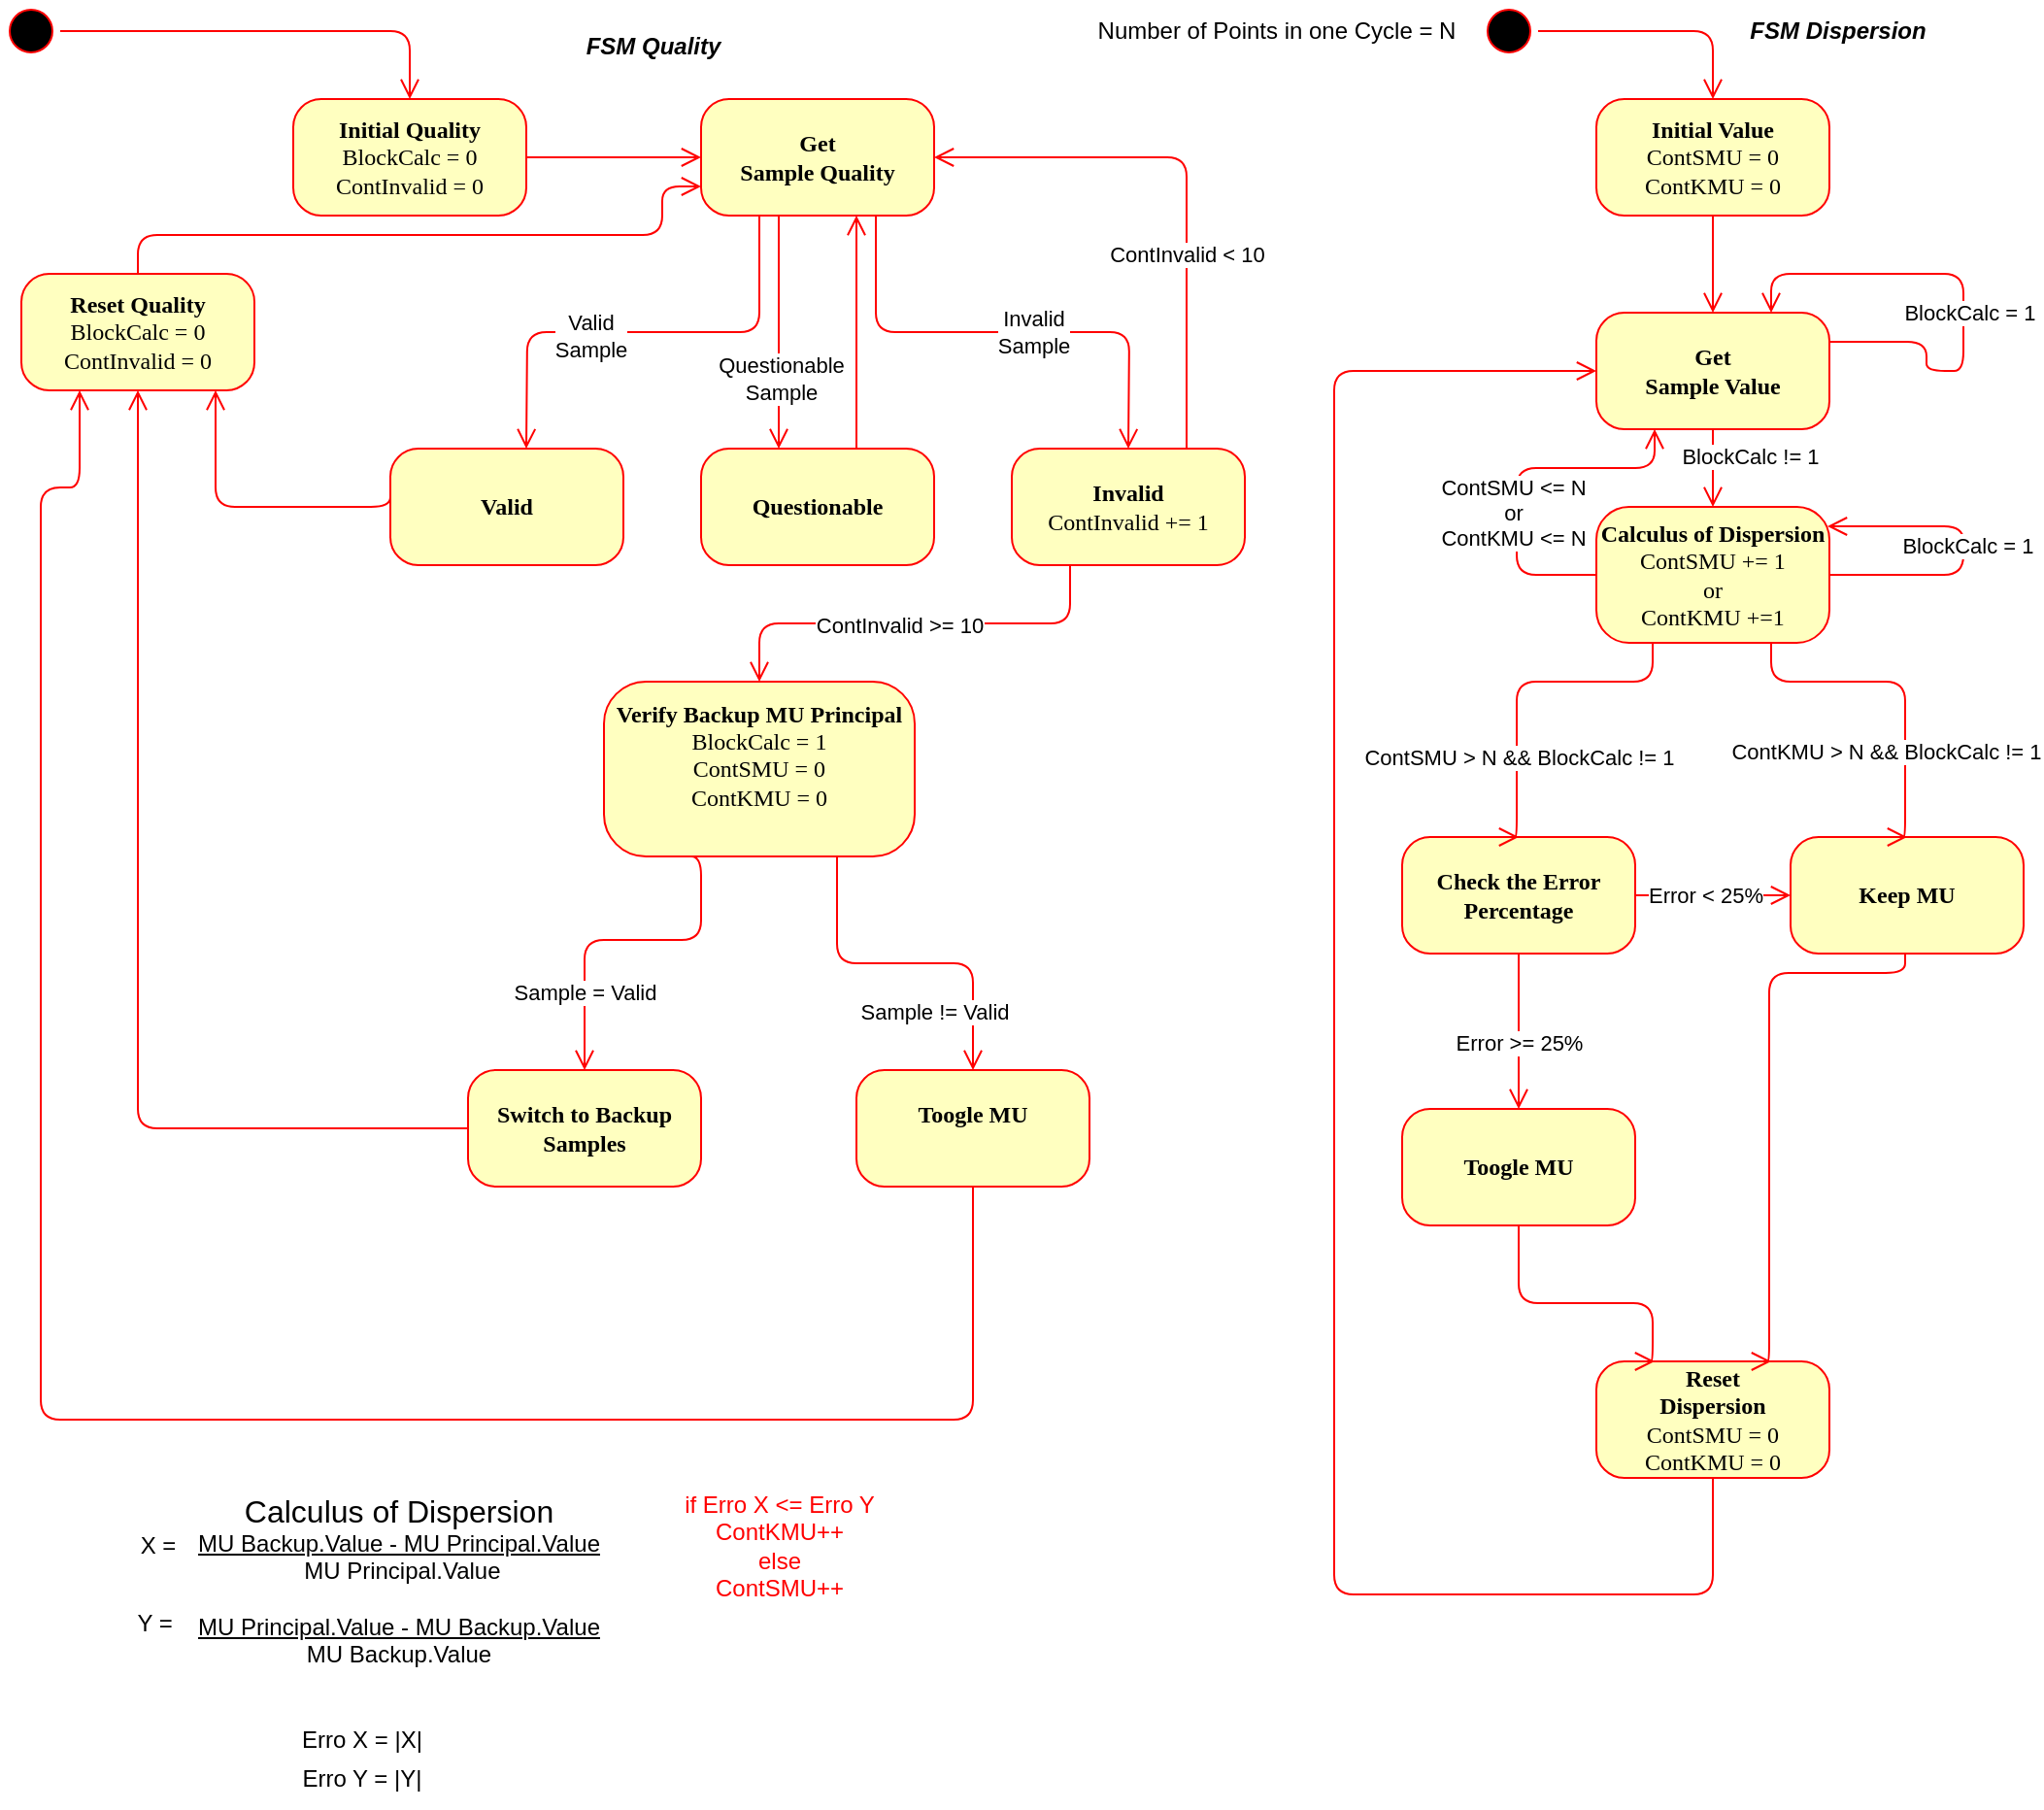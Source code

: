 <mxfile version="24.5.3" type="device">
  <diagram name="Page-1" id="58cdce13-f638-feb5-8d6f-7d28b1aa9fa0">
    <mxGraphModel dx="655" dy="698" grid="1" gridSize="10" guides="1" tooltips="1" connect="1" arrows="1" fold="1" page="1" pageScale="1" pageWidth="1100" pageHeight="850" background="none" math="0" shadow="0">
      <root>
        <mxCell id="0" />
        <mxCell id="1" parent="0" />
        <mxCell id="382b91b5511bd0f7-1" value="" style="ellipse;html=1;shape=startState;fillColor=#000000;strokeColor=#ff0000;rounded=1;shadow=0;comic=0;labelBackgroundColor=none;fontFamily=Verdana;fontSize=12;fontColor=#000000;align=center;direction=south;" parent="1" vertex="1">
          <mxGeometry x="40" y="10" width="30" height="30" as="geometry" />
        </mxCell>
        <mxCell id="382b91b5511bd0f7-5" value="&lt;b&gt;Reset Quality&lt;/b&gt;&lt;br&gt;BlockCalc = 0&lt;br&gt;ContInvalid = 0" style="rounded=1;whiteSpace=wrap;html=1;arcSize=24;fillColor=#ffffc0;strokeColor=#ff0000;shadow=0;comic=0;labelBackgroundColor=none;fontFamily=Verdana;fontSize=12;fontColor=#000000;align=center;" parent="1" vertex="1">
          <mxGeometry x="50" y="150" width="120" height="60" as="geometry" />
        </mxCell>
        <mxCell id="382b91b5511bd0f7-6" value="&lt;b&gt;Initial Quality&lt;/b&gt;&lt;br&gt;BlockCalc = 0&lt;br&gt;ContInvalid = 0" style="rounded=1;whiteSpace=wrap;html=1;arcSize=24;fillColor=#ffffc0;strokeColor=#ff0000;shadow=0;comic=0;labelBackgroundColor=none;fontFamily=Verdana;fontSize=12;fontColor=#000000;align=center;" parent="1" vertex="1">
          <mxGeometry x="190" y="60" width="120" height="60" as="geometry" />
        </mxCell>
        <mxCell id="382b91b5511bd0f7-7" value="&lt;b&gt;Get &lt;br&gt;Sample Quality&lt;/b&gt;" style="rounded=1;whiteSpace=wrap;html=1;arcSize=24;fillColor=#ffffc0;strokeColor=#ff0000;shadow=0;comic=0;labelBackgroundColor=none;fontFamily=Verdana;fontSize=12;fontColor=#000000;align=center;" parent="1" vertex="1">
          <mxGeometry x="400" y="60" width="120" height="60" as="geometry" />
        </mxCell>
        <mxCell id="382b91b5511bd0f7-9" value="&lt;b&gt;Invalid&lt;/b&gt;&lt;br&gt;ContInvalid += 1" style="rounded=1;whiteSpace=wrap;html=1;arcSize=24;fillColor=#ffffc0;strokeColor=#ff0000;shadow=0;comic=0;labelBackgroundColor=none;fontFamily=Verdana;fontSize=12;fontColor=#000000;align=center;" parent="1" vertex="1">
          <mxGeometry x="560" y="240" width="120" height="60" as="geometry" />
        </mxCell>
        <mxCell id="382b91b5511bd0f7-10" value="&lt;b&gt;Valid&lt;/b&gt;" style="rounded=1;whiteSpace=wrap;html=1;arcSize=24;fillColor=#ffffc0;strokeColor=#ff0000;shadow=0;comic=0;labelBackgroundColor=none;fontFamily=Verdana;fontSize=12;fontColor=#000000;align=center;" parent="1" vertex="1">
          <mxGeometry x="240" y="240" width="120" height="60" as="geometry" />
        </mxCell>
        <mxCell id="2a3bc250acf0617d-9" style="edgeStyle=orthogonalEdgeStyle;html=1;labelBackgroundColor=none;endArrow=open;endSize=8;strokeColor=#ff0000;fontFamily=Verdana;fontSize=12;align=left;" parent="1" source="382b91b5511bd0f7-1" target="382b91b5511bd0f7-6" edge="1">
          <mxGeometry relative="1" as="geometry" />
        </mxCell>
        <mxCell id="dteMNdMqzlH5e8aGmHEx-1" style="edgeStyle=orthogonalEdgeStyle;html=1;exitX=1;exitY=0.5;entryX=0;entryY=0.5;labelBackgroundColor=none;endArrow=open;endSize=8;strokeColor=#ff0000;fontFamily=Verdana;fontSize=12;align=left;entryDx=0;entryDy=0;exitDx=0;exitDy=0;" parent="1" source="382b91b5511bd0f7-6" target="382b91b5511bd0f7-7" edge="1">
          <mxGeometry relative="1" as="geometry">
            <mxPoint x="350" y="250" as="sourcePoint" />
            <mxPoint x="460" y="190" as="targetPoint" />
            <Array as="points">
              <mxPoint x="380" y="90" />
              <mxPoint x="380" y="90" />
            </Array>
          </mxGeometry>
        </mxCell>
        <mxCell id="dteMNdMqzlH5e8aGmHEx-2" value="&lt;b&gt;Questionable&lt;/b&gt;" style="rounded=1;whiteSpace=wrap;html=1;arcSize=24;fillColor=#ffffc0;strokeColor=#ff0000;shadow=0;comic=0;labelBackgroundColor=none;fontFamily=Verdana;fontSize=12;fontColor=#000000;align=center;" parent="1" vertex="1">
          <mxGeometry x="400" y="240" width="120" height="60" as="geometry" />
        </mxCell>
        <mxCell id="dteMNdMqzlH5e8aGmHEx-4" value="&lt;div&gt;&lt;br/&gt;&lt;/div&gt;" style="edgeStyle=orthogonalEdgeStyle;html=1;labelBackgroundColor=none;endArrow=open;endSize=8;strokeColor=#ff0000;fontFamily=Verdana;fontSize=12;align=left;exitX=0;exitY=0.5;exitDx=0;exitDy=0;" parent="1" edge="1">
          <mxGeometry relative="1" as="geometry">
            <mxPoint x="240" y="260" as="sourcePoint" />
            <mxPoint x="150" y="210" as="targetPoint" />
            <Array as="points">
              <mxPoint x="240" y="270" />
              <mxPoint x="150" y="270" />
              <mxPoint x="150" y="210" />
            </Array>
          </mxGeometry>
        </mxCell>
        <mxCell id="dteMNdMqzlH5e8aGmHEx-5" style="edgeStyle=orthogonalEdgeStyle;html=1;exitX=0.5;exitY=0;entryX=0.5;entryY=1;labelBackgroundColor=none;endArrow=open;endSize=8;strokeColor=#ff0000;fontFamily=Verdana;fontSize=12;align=left;entryDx=0;entryDy=0;exitDx=0;exitDy=0;" parent="1" edge="1">
          <mxGeometry relative="1" as="geometry">
            <mxPoint x="480" y="240" as="sourcePoint" />
            <mxPoint x="480" y="120" as="targetPoint" />
            <Array as="points" />
          </mxGeometry>
        </mxCell>
        <mxCell id="dteMNdMqzlH5e8aGmHEx-6" style="edgeStyle=orthogonalEdgeStyle;html=1;exitX=0.25;exitY=1;entryX=0.25;entryY=0;labelBackgroundColor=none;endArrow=open;endSize=8;strokeColor=#ff0000;fontFamily=Verdana;fontSize=12;align=left;entryDx=0;entryDy=0;exitDx=0;exitDy=0;" parent="1" edge="1">
          <mxGeometry relative="1" as="geometry">
            <mxPoint x="440" y="120" as="sourcePoint" />
            <mxPoint x="440" y="240" as="targetPoint" />
            <Array as="points" />
          </mxGeometry>
        </mxCell>
        <mxCell id="dteMNdMqzlH5e8aGmHEx-9" value="Questionable&lt;br&gt;Sample" style="edgeLabel;html=1;align=center;verticalAlign=middle;resizable=0;points=[];" parent="dteMNdMqzlH5e8aGmHEx-6" vertex="1" connectable="0">
          <mxGeometry x="0.4" y="1" relative="1" as="geometry">
            <mxPoint as="offset" />
          </mxGeometry>
        </mxCell>
        <mxCell id="dteMNdMqzlH5e8aGmHEx-7" style="edgeStyle=orthogonalEdgeStyle;html=1;entryX=0.25;entryY=0;labelBackgroundColor=none;endArrow=open;endSize=8;strokeColor=#ff0000;fontFamily=Verdana;fontSize=12;align=left;entryDx=0;entryDy=0;exitX=0.25;exitY=1;exitDx=0;exitDy=0;" parent="1" source="382b91b5511bd0f7-7" edge="1">
          <mxGeometry relative="1" as="geometry">
            <mxPoint x="420" y="150" as="sourcePoint" />
            <mxPoint x="310" y="240" as="targetPoint" />
            <Array as="points" />
          </mxGeometry>
        </mxCell>
        <mxCell id="dteMNdMqzlH5e8aGmHEx-8" value="Valid&lt;br&gt;Sample" style="edgeLabel;html=1;align=center;verticalAlign=middle;resizable=0;points=[];" parent="dteMNdMqzlH5e8aGmHEx-7" vertex="1" connectable="0">
          <mxGeometry x="0.228" y="2" relative="1" as="geometry">
            <mxPoint as="offset" />
          </mxGeometry>
        </mxCell>
        <mxCell id="dteMNdMqzlH5e8aGmHEx-10" style="edgeStyle=orthogonalEdgeStyle;html=1;exitX=0.75;exitY=1;labelBackgroundColor=none;endArrow=open;endSize=8;strokeColor=#ff0000;fontFamily=Verdana;fontSize=12;align=left;exitDx=0;exitDy=0;" parent="1" source="382b91b5511bd0f7-7" edge="1">
          <mxGeometry relative="1" as="geometry">
            <mxPoint x="500" y="140" as="sourcePoint" />
            <mxPoint x="620" y="240" as="targetPoint" />
            <Array as="points" />
          </mxGeometry>
        </mxCell>
        <mxCell id="dteMNdMqzlH5e8aGmHEx-11" value="Invalid&lt;br&gt;Sample" style="edgeLabel;html=1;align=center;verticalAlign=middle;resizable=0;points=[];" parent="dteMNdMqzlH5e8aGmHEx-10" vertex="1" connectable="0">
          <mxGeometry x="0.4" y="1" relative="1" as="geometry">
            <mxPoint x="-35" y="1" as="offset" />
          </mxGeometry>
        </mxCell>
        <mxCell id="dteMNdMqzlH5e8aGmHEx-12" style="edgeStyle=orthogonalEdgeStyle;html=1;exitX=0.25;exitY=1;entryX=0.5;entryY=0;labelBackgroundColor=none;endArrow=open;endSize=8;strokeColor=#ff0000;fontFamily=Verdana;fontSize=12;align=left;entryDx=0;entryDy=0;exitDx=0;exitDy=0;" parent="1" source="382b91b5511bd0f7-9" target="dteMNdMqzlH5e8aGmHEx-14" edge="1">
          <mxGeometry relative="1" as="geometry">
            <mxPoint x="600" y="305" as="sourcePoint" />
            <mxPoint x="600" y="425" as="targetPoint" />
            <Array as="points" />
          </mxGeometry>
        </mxCell>
        <mxCell id="dteMNdMqzlH5e8aGmHEx-13" value="ContInvalid &amp;gt;= 10" style="edgeLabel;html=1;align=center;verticalAlign=middle;resizable=0;points=[];" parent="dteMNdMqzlH5e8aGmHEx-12" vertex="1" connectable="0">
          <mxGeometry x="0.4" y="1" relative="1" as="geometry">
            <mxPoint x="36" as="offset" />
          </mxGeometry>
        </mxCell>
        <mxCell id="dteMNdMqzlH5e8aGmHEx-14" value="&lt;b&gt;Verify Backup MU Principal&lt;/b&gt;&lt;br&gt;BlockCalc = 1&lt;div&gt;&lt;div&gt;ContSMU = 0&lt;br&gt;&lt;/div&gt;&lt;div&gt;ContKMU = 0&lt;/div&gt;&lt;div&gt;&lt;br&gt;&lt;/div&gt;&lt;/div&gt;" style="rounded=1;whiteSpace=wrap;html=1;arcSize=24;fillColor=#ffffc0;strokeColor=#ff0000;shadow=0;comic=0;labelBackgroundColor=none;fontFamily=Verdana;fontSize=12;fontColor=#000000;align=center;" parent="1" vertex="1">
          <mxGeometry x="350" y="360" width="160" height="90" as="geometry" />
        </mxCell>
        <mxCell id="dteMNdMqzlH5e8aGmHEx-15" style="edgeStyle=orthogonalEdgeStyle;html=1;exitX=0.75;exitY=0;entryX=1;entryY=0.5;labelBackgroundColor=none;endArrow=open;endSize=8;strokeColor=#ff0000;fontFamily=Verdana;fontSize=12;align=left;entryDx=0;entryDy=0;exitDx=0;exitDy=0;" parent="1" source="382b91b5511bd0f7-9" target="382b91b5511bd0f7-7" edge="1">
          <mxGeometry relative="1" as="geometry">
            <mxPoint x="650" y="230" as="sourcePoint" />
            <mxPoint x="650" y="110" as="targetPoint" />
            <Array as="points" />
          </mxGeometry>
        </mxCell>
        <mxCell id="dteMNdMqzlH5e8aGmHEx-16" value="ContInvalid &amp;lt; 10" style="edgeLabel;html=1;align=center;verticalAlign=middle;resizable=0;points=[];" parent="dteMNdMqzlH5e8aGmHEx-15" vertex="1" connectable="0">
          <mxGeometry x="-0.493" relative="1" as="geometry">
            <mxPoint y="-29" as="offset" />
          </mxGeometry>
        </mxCell>
        <mxCell id="dteMNdMqzlH5e8aGmHEx-17" value="" style="ellipse;html=1;shape=startState;fillColor=#000000;strokeColor=#ff0000;rounded=1;shadow=0;comic=0;labelBackgroundColor=none;fontFamily=Verdana;fontSize=12;fontColor=#000000;align=center;direction=south;" parent="1" vertex="1">
          <mxGeometry x="801" y="10" width="30" height="30" as="geometry" />
        </mxCell>
        <mxCell id="dteMNdMqzlH5e8aGmHEx-18" value="&lt;b&gt;Initial Value&lt;br&gt;&lt;/b&gt;&lt;div style=&quot;border-color: var(--border-color);&quot;&gt;ContSMU = 0&lt;br style=&quot;border-color: var(--border-color);&quot;&gt;&lt;/div&gt;&lt;div style=&quot;border-color: var(--border-color);&quot;&gt;ContKMU = 0&lt;/div&gt;" style="rounded=1;whiteSpace=wrap;html=1;arcSize=24;fillColor=#ffffc0;strokeColor=#ff0000;shadow=0;comic=0;labelBackgroundColor=none;fontFamily=Verdana;fontSize=12;fontColor=#000000;align=center;" parent="1" vertex="1">
          <mxGeometry x="861" y="60" width="120" height="60" as="geometry" />
        </mxCell>
        <mxCell id="dteMNdMqzlH5e8aGmHEx-19" style="edgeStyle=orthogonalEdgeStyle;html=1;labelBackgroundColor=none;endArrow=open;endSize=8;strokeColor=#ff0000;fontFamily=Verdana;fontSize=12;align=left;" parent="1" source="dteMNdMqzlH5e8aGmHEx-17" target="dteMNdMqzlH5e8aGmHEx-18" edge="1">
          <mxGeometry relative="1" as="geometry" />
        </mxCell>
        <mxCell id="dteMNdMqzlH5e8aGmHEx-26" value="&lt;b&gt;Get &lt;br&gt;Sample Value&lt;/b&gt;" style="rounded=1;whiteSpace=wrap;html=1;arcSize=24;fillColor=#ffffc0;strokeColor=#ff0000;shadow=0;comic=0;labelBackgroundColor=none;fontFamily=Verdana;fontSize=12;fontColor=#000000;align=center;" parent="1" vertex="1">
          <mxGeometry x="861" y="170" width="120" height="60" as="geometry" />
        </mxCell>
        <mxCell id="dteMNdMqzlH5e8aGmHEx-27" style="edgeStyle=orthogonalEdgeStyle;html=1;exitX=0.5;exitY=1;labelBackgroundColor=none;endArrow=open;endSize=8;strokeColor=#ff0000;fontFamily=Verdana;fontSize=12;align=left;exitDx=0;exitDy=0;entryX=0.5;entryY=0;entryDx=0;entryDy=0;" parent="1" source="dteMNdMqzlH5e8aGmHEx-18" target="dteMNdMqzlH5e8aGmHEx-26" edge="1">
          <mxGeometry relative="1" as="geometry">
            <mxPoint x="906" y="180" as="sourcePoint" />
            <mxPoint x="921" y="260" as="targetPoint" />
            <Array as="points" />
          </mxGeometry>
        </mxCell>
        <mxCell id="dteMNdMqzlH5e8aGmHEx-29" style="edgeStyle=orthogonalEdgeStyle;html=1;exitX=0.5;exitY=0;entryX=0;entryY=0.75;labelBackgroundColor=none;endArrow=open;endSize=8;strokeColor=#ff0000;fontFamily=Verdana;fontSize=12;align=left;entryDx=0;entryDy=0;exitDx=0;exitDy=0;" parent="1" source="382b91b5511bd0f7-5" target="382b91b5511bd0f7-7" edge="1">
          <mxGeometry relative="1" as="geometry">
            <mxPoint x="120" y="140" as="sourcePoint" />
            <mxPoint x="210" y="140" as="targetPoint" />
            <Array as="points">
              <mxPoint x="110" y="130" />
              <mxPoint x="380" y="130" />
              <mxPoint x="380" y="105" />
            </Array>
          </mxGeometry>
        </mxCell>
        <mxCell id="dteMNdMqzlH5e8aGmHEx-30" value="&lt;b&gt;Switch to Backup Samples&lt;/b&gt;" style="rounded=1;whiteSpace=wrap;html=1;arcSize=24;fillColor=#ffffc0;strokeColor=#ff0000;shadow=0;comic=0;labelBackgroundColor=none;fontFamily=Verdana;fontSize=12;fontColor=#000000;align=center;" parent="1" vertex="1">
          <mxGeometry x="280" y="560" width="120" height="60" as="geometry" />
        </mxCell>
        <mxCell id="dteMNdMqzlH5e8aGmHEx-33" value="&lt;b&gt;Toogle MU&lt;/b&gt;&lt;div&gt;&lt;br&gt;&lt;/div&gt;" style="rounded=1;whiteSpace=wrap;html=1;arcSize=24;fillColor=#ffffc0;strokeColor=#ff0000;shadow=0;comic=0;labelBackgroundColor=none;fontFamily=Verdana;fontSize=12;fontColor=#000000;align=center;" parent="1" vertex="1">
          <mxGeometry x="480" y="560" width="120" height="60" as="geometry" />
        </mxCell>
        <mxCell id="dteMNdMqzlH5e8aGmHEx-34" value="&lt;div&gt;&lt;br/&gt;&lt;/div&gt;" style="edgeStyle=orthogonalEdgeStyle;html=1;labelBackgroundColor=none;endArrow=open;endSize=8;strokeColor=#ff0000;fontFamily=Verdana;fontSize=12;align=left;exitX=0.5;exitY=1;exitDx=0;exitDy=0;entryX=0.25;entryY=1;entryDx=0;entryDy=0;" parent="1" source="dteMNdMqzlH5e8aGmHEx-33" target="382b91b5511bd0f7-5" edge="1">
          <mxGeometry relative="1" as="geometry">
            <mxPoint x="220" y="840" as="sourcePoint" />
            <mxPoint x="70" y="260" as="targetPoint" />
            <Array as="points">
              <mxPoint x="540" y="740" />
              <mxPoint x="60" y="740" />
              <mxPoint x="60" y="260" />
              <mxPoint x="80" y="260" />
            </Array>
          </mxGeometry>
        </mxCell>
        <mxCell id="dteMNdMqzlH5e8aGmHEx-35" style="edgeStyle=orthogonalEdgeStyle;html=1;entryX=0.5;entryY=0;labelBackgroundColor=none;endArrow=open;endSize=8;strokeColor=#ff0000;fontFamily=Verdana;fontSize=12;align=left;entryDx=0;entryDy=0;exitX=0.25;exitY=1;exitDx=0;exitDy=0;" parent="1" target="dteMNdMqzlH5e8aGmHEx-30" edge="1" source="dteMNdMqzlH5e8aGmHEx-14">
          <mxGeometry relative="1" as="geometry">
            <mxPoint x="400" y="450" as="sourcePoint" />
            <mxPoint x="429.5" y="560" as="targetPoint" />
            <Array as="points">
              <mxPoint x="400" y="493" />
              <mxPoint x="340" y="493" />
            </Array>
          </mxGeometry>
        </mxCell>
        <mxCell id="dteMNdMqzlH5e8aGmHEx-36" value="Sample = Valid" style="edgeLabel;html=1;align=center;verticalAlign=middle;resizable=0;points=[];" parent="dteMNdMqzlH5e8aGmHEx-35" vertex="1" connectable="0">
          <mxGeometry x="0.4" y="1" relative="1" as="geometry">
            <mxPoint x="-1" y="14" as="offset" />
          </mxGeometry>
        </mxCell>
        <mxCell id="dteMNdMqzlH5e8aGmHEx-37" style="edgeStyle=orthogonalEdgeStyle;html=1;exitX=0.75;exitY=1;labelBackgroundColor=none;endArrow=open;endSize=8;strokeColor=#ff0000;fontFamily=Verdana;fontSize=12;align=left;exitDx=0;exitDy=0;entryX=0.5;entryY=0;entryDx=0;entryDy=0;" parent="1" source="dteMNdMqzlH5e8aGmHEx-14" target="dteMNdMqzlH5e8aGmHEx-33" edge="1">
          <mxGeometry relative="1" as="geometry">
            <mxPoint x="450" y="440" as="sourcePoint" />
            <mxPoint x="550" y="530" as="targetPoint" />
            <Array as="points" />
          </mxGeometry>
        </mxCell>
        <mxCell id="dteMNdMqzlH5e8aGmHEx-38" value="Sample != Valid" style="edgeLabel;html=1;align=center;verticalAlign=middle;resizable=0;points=[];" parent="dteMNdMqzlH5e8aGmHEx-37" vertex="1" connectable="0">
          <mxGeometry x="0.4" y="1" relative="1" as="geometry">
            <mxPoint x="-21" y="24" as="offset" />
          </mxGeometry>
        </mxCell>
        <mxCell id="dteMNdMqzlH5e8aGmHEx-40" value="&lt;div&gt;&lt;br/&gt;&lt;/div&gt;" style="edgeStyle=orthogonalEdgeStyle;html=1;labelBackgroundColor=none;endArrow=open;endSize=8;strokeColor=#ff0000;fontFamily=Verdana;fontSize=12;align=left;exitX=0;exitY=0.5;exitDx=0;exitDy=0;entryX=0.5;entryY=1;entryDx=0;entryDy=0;" parent="1" source="dteMNdMqzlH5e8aGmHEx-30" target="382b91b5511bd0f7-5" edge="1">
          <mxGeometry relative="1" as="geometry">
            <mxPoint x="200" y="320" as="sourcePoint" />
            <mxPoint x="110" y="270" as="targetPoint" />
            <Array as="points">
              <mxPoint x="110" y="590" />
            </Array>
          </mxGeometry>
        </mxCell>
        <mxCell id="Y7ORPjoq6ikZlCJi7uoU-3" value="&lt;b&gt;Calculus of Dispersion&lt;/b&gt;&lt;br&gt;ContSMU += 1&lt;br&gt;or&lt;br&gt;ContKMU +=1" style="rounded=1;whiteSpace=wrap;html=1;arcSize=24;fillColor=#ffffc0;strokeColor=#ff0000;shadow=0;comic=0;labelBackgroundColor=none;fontFamily=Verdana;fontSize=12;fontColor=#000000;align=center;" parent="1" vertex="1">
          <mxGeometry x="861" y="270" width="120" height="70" as="geometry" />
        </mxCell>
        <mxCell id="Y7ORPjoq6ikZlCJi7uoU-4" value="&lt;b&gt;Check the Error Percentage&lt;/b&gt;" style="rounded=1;whiteSpace=wrap;html=1;arcSize=24;fillColor=#ffffc0;strokeColor=#ff0000;shadow=0;comic=0;labelBackgroundColor=none;fontFamily=Verdana;fontSize=12;fontColor=#000000;align=center;" parent="1" vertex="1">
          <mxGeometry x="761" y="440" width="120" height="60" as="geometry" />
        </mxCell>
        <mxCell id="Y7ORPjoq6ikZlCJi7uoU-5" value="&lt;b&gt;Keep MU&lt;/b&gt;" style="rounded=1;whiteSpace=wrap;html=1;arcSize=24;fillColor=#ffffc0;strokeColor=#ff0000;shadow=0;comic=0;labelBackgroundColor=none;fontFamily=Verdana;fontSize=12;fontColor=#000000;align=center;" parent="1" vertex="1">
          <mxGeometry x="961" y="440" width="120" height="60" as="geometry" />
        </mxCell>
        <mxCell id="Y7ORPjoq6ikZlCJi7uoU-6" value="&lt;b&gt;Reset &lt;br&gt;Dispersion&lt;br&gt;&lt;/b&gt;&lt;div&gt;ContSMU = 0&lt;br&gt;&lt;/div&gt;&lt;div&gt;ContKMU = 0&lt;/div&gt;" style="rounded=1;whiteSpace=wrap;html=1;arcSize=24;fillColor=#ffffc0;strokeColor=#ff0000;shadow=0;comic=0;labelBackgroundColor=none;fontFamily=Verdana;fontSize=12;fontColor=#000000;align=center;" parent="1" vertex="1">
          <mxGeometry x="861" y="710" width="120" height="60" as="geometry" />
        </mxCell>
        <mxCell id="Y7ORPjoq6ikZlCJi7uoU-9" style="edgeStyle=orthogonalEdgeStyle;html=1;exitX=0.5;exitY=1;labelBackgroundColor=none;endArrow=open;endSize=8;strokeColor=#ff0000;fontFamily=Verdana;fontSize=12;align=left;exitDx=0;exitDy=0;entryX=0.5;entryY=0;entryDx=0;entryDy=0;" parent="1" target="Y7ORPjoq6ikZlCJi7uoU-4" edge="1">
          <mxGeometry relative="1" as="geometry">
            <mxPoint x="890" y="340" as="sourcePoint" />
            <mxPoint x="890.5" y="380" as="targetPoint" />
            <Array as="points">
              <mxPoint x="890" y="360" />
              <mxPoint x="820" y="360" />
            </Array>
          </mxGeometry>
        </mxCell>
        <mxCell id="Y7ORPjoq6ikZlCJi7uoU-11" value="ContSMU &amp;gt; N &amp;amp;&amp;amp; BlockCalc != 1" style="edgeLabel;html=1;align=center;verticalAlign=middle;resizable=0;points=[];" parent="Y7ORPjoq6ikZlCJi7uoU-9" vertex="1" connectable="0">
          <mxGeometry x="0.508" y="1" relative="1" as="geometry">
            <mxPoint as="offset" />
          </mxGeometry>
        </mxCell>
        <mxCell id="Y7ORPjoq6ikZlCJi7uoU-10" style="edgeStyle=orthogonalEdgeStyle;html=1;exitX=0.75;exitY=1;labelBackgroundColor=none;endArrow=open;endSize=8;strokeColor=#ff0000;fontFamily=Verdana;fontSize=12;align=left;exitDx=0;exitDy=0;entryX=0.5;entryY=0;entryDx=0;entryDy=0;" parent="1" source="Y7ORPjoq6ikZlCJi7uoU-3" target="Y7ORPjoq6ikZlCJi7uoU-5" edge="1">
          <mxGeometry relative="1" as="geometry">
            <mxPoint x="1090" y="340" as="sourcePoint" />
            <mxPoint x="1020" y="400" as="targetPoint" />
            <Array as="points">
              <mxPoint x="951" y="360" />
              <mxPoint x="1020" y="360" />
            </Array>
          </mxGeometry>
        </mxCell>
        <mxCell id="Y7ORPjoq6ikZlCJi7uoU-13" value="ContKMU &amp;gt; N &amp;amp;&amp;amp; BlockCalc != 1" style="edgeLabel;html=1;align=center;verticalAlign=middle;resizable=0;points=[];" parent="Y7ORPjoq6ikZlCJi7uoU-10" vertex="1" connectable="0">
          <mxGeometry x="0.458" y="2" relative="1" as="geometry">
            <mxPoint x="-12" y="1" as="offset" />
          </mxGeometry>
        </mxCell>
        <mxCell id="Y7ORPjoq6ikZlCJi7uoU-14" style="edgeStyle=orthogonalEdgeStyle;html=1;exitX=0;exitY=0.5;labelBackgroundColor=none;endArrow=open;endSize=8;strokeColor=#ff0000;fontFamily=Verdana;fontSize=12;align=left;exitDx=0;exitDy=0;entryX=0.25;entryY=1;entryDx=0;entryDy=0;" parent="1" source="Y7ORPjoq6ikZlCJi7uoU-3" target="dteMNdMqzlH5e8aGmHEx-26" edge="1">
          <mxGeometry relative="1" as="geometry">
            <mxPoint x="815.5" y="285" as="sourcePoint" />
            <mxPoint x="816" y="325" as="targetPoint" />
            <Array as="points">
              <mxPoint x="820" y="305" />
              <mxPoint x="820" y="250" />
              <mxPoint x="891" y="250" />
            </Array>
          </mxGeometry>
        </mxCell>
        <mxCell id="Y7ORPjoq6ikZlCJi7uoU-15" value="ContSMU &amp;lt;= N&lt;br&gt;or&lt;br&gt;ContKMU &amp;lt;= N" style="edgeLabel;html=1;align=center;verticalAlign=middle;resizable=0;points=[];" parent="Y7ORPjoq6ikZlCJi7uoU-14" vertex="1" connectable="0">
          <mxGeometry x="-0.221" y="2" relative="1" as="geometry">
            <mxPoint as="offset" />
          </mxGeometry>
        </mxCell>
        <mxCell id="Y7ORPjoq6ikZlCJi7uoU-19" style="edgeStyle=orthogonalEdgeStyle;html=1;labelBackgroundColor=none;endArrow=open;endSize=8;strokeColor=#ff0000;fontFamily=Verdana;fontSize=12;align=left;entryX=0.75;entryY=0;entryDx=0;entryDy=0;" parent="1" target="Y7ORPjoq6ikZlCJi7uoU-6" edge="1">
          <mxGeometry relative="1" as="geometry">
            <mxPoint x="1020" y="500" as="sourcePoint" />
            <mxPoint x="950" y="540" as="targetPoint" />
            <Array as="points">
              <mxPoint x="1020" y="510" />
              <mxPoint x="950" y="510" />
            </Array>
          </mxGeometry>
        </mxCell>
        <mxCell id="Y7ORPjoq6ikZlCJi7uoU-24" style="edgeStyle=orthogonalEdgeStyle;html=1;labelBackgroundColor=none;endArrow=open;endSize=8;strokeColor=#ff0000;fontFamily=Verdana;fontSize=12;align=left;entryX=0;entryY=0.5;entryDx=0;entryDy=0;exitX=0.5;exitY=1;exitDx=0;exitDy=0;" parent="1" source="Y7ORPjoq6ikZlCJi7uoU-6" target="dteMNdMqzlH5e8aGmHEx-26" edge="1">
          <mxGeometry relative="1" as="geometry">
            <mxPoint x="917" y="620" as="sourcePoint" />
            <mxPoint x="856.5" y="180" as="targetPoint" />
            <Array as="points">
              <mxPoint x="921" y="830" />
              <mxPoint x="726" y="830" />
              <mxPoint x="726" y="200" />
            </Array>
          </mxGeometry>
        </mxCell>
        <mxCell id="Y7ORPjoq6ikZlCJi7uoU-25" value="Number of Points in one Cycle = N" style="text;html=1;align=center;verticalAlign=middle;resizable=0;points=[];autosize=1;strokeColor=none;fillColor=none;" parent="1" vertex="1">
          <mxGeometry x="591" y="10" width="210" height="30" as="geometry" />
        </mxCell>
        <mxCell id="Y7ORPjoq6ikZlCJi7uoU-31" value="&lt;font color=&quot;#ff0000&quot;&gt;if Erro X &amp;lt;= Erro Y&lt;br&gt;ContKMU++&lt;br&gt;else&lt;br&gt;ContSMU++&lt;/font&gt;" style="text;html=1;align=center;verticalAlign=middle;resizable=0;points=[];autosize=1;strokeColor=none;fillColor=none;" parent="1" vertex="1">
          <mxGeometry x="380" y="770" width="120" height="70" as="geometry" />
        </mxCell>
        <mxCell id="Bgu9Oo_tDkSNlxmlILWr-1" value="" style="group" parent="1" vertex="1" connectable="0">
          <mxGeometry x="100" y="770" width="259" height="120" as="geometry" />
        </mxCell>
        <mxCell id="Y7ORPjoq6ikZlCJi7uoU-26" value="&lt;font style=&quot;font-size: 16px;&quot;&gt;Calculus of Dispersion&lt;br&gt;&lt;/font&gt;&lt;u&gt;MU Backup.Value - MU Principal.Value&lt;/u&gt;&lt;div&gt;&amp;nbsp;MU Principal.Value&lt;/div&gt;&lt;div&gt;&lt;br&gt;&lt;/div&gt;&lt;div&gt;&lt;u style=&quot;border-color: var(--border-color);&quot;&gt;MU Principal.Value - MU Backup.Value&lt;/u&gt;&lt;div style=&quot;border-color: var(--border-color);&quot;&gt;MU Backup.Value&lt;/div&gt;&lt;/div&gt;&lt;div&gt;&lt;br&gt;&lt;/div&gt;" style="text;html=1;align=center;verticalAlign=middle;resizable=0;points=[];autosize=1;strokeColor=none;fillColor=none;" parent="Bgu9Oo_tDkSNlxmlILWr-1" vertex="1">
          <mxGeometry x="29" width="230" height="120" as="geometry" />
        </mxCell>
        <mxCell id="Y7ORPjoq6ikZlCJi7uoU-27" value="X =" style="text;html=1;align=center;verticalAlign=middle;resizable=0;points=[];autosize=1;strokeColor=none;fillColor=none;" parent="Bgu9Oo_tDkSNlxmlILWr-1" vertex="1">
          <mxGeometry y="20" width="40" height="30" as="geometry" />
        </mxCell>
        <mxCell id="Y7ORPjoq6ikZlCJi7uoU-28" value="Y =&amp;nbsp;" style="text;html=1;align=center;verticalAlign=middle;resizable=0;points=[];autosize=1;strokeColor=none;fillColor=none;" parent="Bgu9Oo_tDkSNlxmlILWr-1" vertex="1">
          <mxGeometry y="60" width="40" height="30" as="geometry" />
        </mxCell>
        <mxCell id="Bgu9Oo_tDkSNlxmlILWr-2" value="" style="group" parent="1" vertex="1" connectable="0">
          <mxGeometry x="180" y="890" width="90" height="50" as="geometry" />
        </mxCell>
        <mxCell id="Y7ORPjoq6ikZlCJi7uoU-29" value="Erro X = |X|" style="text;html=1;align=center;verticalAlign=middle;resizable=0;points=[];autosize=1;strokeColor=none;fillColor=none;" parent="Bgu9Oo_tDkSNlxmlILWr-2" vertex="1">
          <mxGeometry width="90" height="30" as="geometry" />
        </mxCell>
        <mxCell id="Y7ORPjoq6ikZlCJi7uoU-30" value="Erro Y = |Y|" style="text;html=1;align=center;verticalAlign=middle;resizable=0;points=[];autosize=1;strokeColor=none;fillColor=none;" parent="Bgu9Oo_tDkSNlxmlILWr-2" vertex="1">
          <mxGeometry y="20" width="90" height="30" as="geometry" />
        </mxCell>
        <mxCell id="Bgu9Oo_tDkSNlxmlILWr-3" value="&lt;b&gt;Toogle MU&lt;/b&gt;" style="rounded=1;whiteSpace=wrap;html=1;arcSize=24;fillColor=#ffffc0;strokeColor=#ff0000;shadow=0;comic=0;labelBackgroundColor=none;fontFamily=Verdana;fontSize=12;fontColor=#000000;align=center;" parent="1" vertex="1">
          <mxGeometry x="761" y="580" width="120" height="60" as="geometry" />
        </mxCell>
        <mxCell id="Bgu9Oo_tDkSNlxmlILWr-4" style="edgeStyle=orthogonalEdgeStyle;html=1;exitX=0.5;exitY=1;labelBackgroundColor=none;endArrow=open;endSize=8;strokeColor=#ff0000;fontFamily=Verdana;fontSize=12;align=left;exitDx=0;exitDy=0;entryX=0.5;entryY=0;entryDx=0;entryDy=0;" parent="1" source="Y7ORPjoq6ikZlCJi7uoU-4" target="Bgu9Oo_tDkSNlxmlILWr-3" edge="1">
          <mxGeometry relative="1" as="geometry">
            <mxPoint x="820" y="530" as="sourcePoint" />
            <mxPoint x="751" y="630" as="targetPoint" />
            <Array as="points">
              <mxPoint x="821" y="550" />
              <mxPoint x="821" y="550" />
            </Array>
          </mxGeometry>
        </mxCell>
        <mxCell id="Bgu9Oo_tDkSNlxmlILWr-5" value="Error &amp;gt;= 25%" style="edgeLabel;html=1;align=center;verticalAlign=middle;resizable=0;points=[];" parent="Bgu9Oo_tDkSNlxmlILWr-4" vertex="1" connectable="0">
          <mxGeometry x="0.508" y="1" relative="1" as="geometry">
            <mxPoint x="-1" y="-15" as="offset" />
          </mxGeometry>
        </mxCell>
        <mxCell id="Bgu9Oo_tDkSNlxmlILWr-6" style="edgeStyle=orthogonalEdgeStyle;html=1;labelBackgroundColor=none;endArrow=open;endSize=8;strokeColor=#ff0000;fontFamily=Verdana;fontSize=12;align=left;entryX=0;entryY=0.5;entryDx=0;entryDy=0;exitX=1;exitY=0.5;exitDx=0;exitDy=0;" parent="1" source="Y7ORPjoq6ikZlCJi7uoU-4" target="Y7ORPjoq6ikZlCJi7uoU-5" edge="1">
          <mxGeometry relative="1" as="geometry">
            <mxPoint x="910" y="510" as="sourcePoint" />
            <mxPoint x="831" y="570" as="targetPoint" />
            <Array as="points">
              <mxPoint x="940" y="470" />
              <mxPoint x="940" y="470" />
            </Array>
          </mxGeometry>
        </mxCell>
        <mxCell id="Bgu9Oo_tDkSNlxmlILWr-7" value="Error &amp;lt; 25%" style="edgeLabel;html=1;align=center;verticalAlign=middle;resizable=0;points=[];" parent="Bgu9Oo_tDkSNlxmlILWr-6" vertex="1" connectable="0">
          <mxGeometry x="0.508" y="1" relative="1" as="geometry">
            <mxPoint x="-25" y="1" as="offset" />
          </mxGeometry>
        </mxCell>
        <mxCell id="Bgu9Oo_tDkSNlxmlILWr-11" style="edgeStyle=orthogonalEdgeStyle;html=1;exitX=0.5;exitY=1;labelBackgroundColor=none;endArrow=open;endSize=8;strokeColor=#ff0000;fontFamily=Verdana;fontSize=12;align=left;exitDx=0;exitDy=0;entryX=0.25;entryY=0;entryDx=0;entryDy=0;" parent="1" source="Bgu9Oo_tDkSNlxmlILWr-3" target="Y7ORPjoq6ikZlCJi7uoU-6" edge="1">
          <mxGeometry relative="1" as="geometry">
            <mxPoint x="820.5" y="630" as="sourcePoint" />
            <mxPoint x="820.5" y="690" as="targetPoint" />
            <Array as="points">
              <mxPoint x="821" y="680" />
              <mxPoint x="890" y="680" />
            </Array>
          </mxGeometry>
        </mxCell>
        <mxCell id="Bgu9Oo_tDkSNlxmlILWr-14" style="edgeStyle=orthogonalEdgeStyle;html=1;exitX=0.5;exitY=1;labelBackgroundColor=none;endArrow=open;endSize=8;strokeColor=#ff0000;fontFamily=Verdana;fontSize=12;align=left;exitDx=0;exitDy=0;entryX=0.5;entryY=0;entryDx=0;entryDy=0;" parent="1" source="dteMNdMqzlH5e8aGmHEx-26" target="Y7ORPjoq6ikZlCJi7uoU-3" edge="1">
          <mxGeometry relative="1" as="geometry">
            <mxPoint x="931" y="245" as="sourcePoint" />
            <mxPoint x="931" y="295" as="targetPoint" />
            <Array as="points" />
          </mxGeometry>
        </mxCell>
        <mxCell id="Bgu9Oo_tDkSNlxmlILWr-19" value="BlockCalc != 1" style="edgeLabel;html=1;align=center;verticalAlign=middle;resizable=0;points=[];" parent="Bgu9Oo_tDkSNlxmlILWr-14" vertex="1" connectable="0">
          <mxGeometry x="-0.3" y="1" relative="1" as="geometry">
            <mxPoint x="18" as="offset" />
          </mxGeometry>
        </mxCell>
        <mxCell id="Bgu9Oo_tDkSNlxmlILWr-15" style="edgeStyle=orthogonalEdgeStyle;html=1;exitX=1;exitY=0.5;labelBackgroundColor=none;endArrow=open;endSize=8;strokeColor=#ff0000;fontFamily=Verdana;fontSize=12;align=left;exitDx=0;exitDy=0;" parent="1" source="Y7ORPjoq6ikZlCJi7uoU-3" edge="1">
          <mxGeometry relative="1" as="geometry">
            <mxPoint x="1010" y="285" as="sourcePoint" />
            <mxPoint x="980" y="280" as="targetPoint" />
            <Array as="points">
              <mxPoint x="1050" y="305" />
              <mxPoint x="1050" y="280" />
              <mxPoint x="981" y="280" />
            </Array>
          </mxGeometry>
        </mxCell>
        <mxCell id="Bgu9Oo_tDkSNlxmlILWr-16" value="BlockCalc = 1" style="edgeLabel;html=1;align=center;verticalAlign=middle;resizable=0;points=[];" parent="Bgu9Oo_tDkSNlxmlILWr-15" vertex="1" connectable="0">
          <mxGeometry x="0.026" y="-2" relative="1" as="geometry">
            <mxPoint as="offset" />
          </mxGeometry>
        </mxCell>
        <mxCell id="Bgu9Oo_tDkSNlxmlILWr-17" style="edgeStyle=orthogonalEdgeStyle;html=1;exitX=1;exitY=0.25;labelBackgroundColor=none;endArrow=open;endSize=8;strokeColor=#ff0000;fontFamily=Verdana;fontSize=12;align=left;exitDx=0;exitDy=0;entryX=0.75;entryY=0;entryDx=0;entryDy=0;" parent="1" source="dteMNdMqzlH5e8aGmHEx-26" target="dteMNdMqzlH5e8aGmHEx-26" edge="1">
          <mxGeometry relative="1" as="geometry">
            <mxPoint x="1031" y="180" as="sourcePoint" />
            <mxPoint x="1001" y="150" as="targetPoint" />
            <Array as="points">
              <mxPoint x="1031" y="185" />
              <mxPoint x="1031" y="200" />
              <mxPoint x="1050" y="200" />
              <mxPoint x="1050" y="150" />
              <mxPoint x="951" y="150" />
            </Array>
          </mxGeometry>
        </mxCell>
        <mxCell id="Bgu9Oo_tDkSNlxmlILWr-18" value="BlockCalc = 1" style="edgeLabel;html=1;align=center;verticalAlign=middle;resizable=0;points=[];" parent="Bgu9Oo_tDkSNlxmlILWr-17" vertex="1" connectable="0">
          <mxGeometry x="-0.099" y="-3" relative="1" as="geometry">
            <mxPoint as="offset" />
          </mxGeometry>
        </mxCell>
        <mxCell id="Bgu9Oo_tDkSNlxmlILWr-20" value="&lt;b&gt;&lt;i&gt;FSM Quality&lt;/i&gt;&lt;/b&gt;" style="text;html=1;align=center;verticalAlign=middle;resizable=0;points=[];autosize=1;strokeColor=none;fillColor=none;" parent="1" vertex="1">
          <mxGeometry x="330" y="18" width="90" height="30" as="geometry" />
        </mxCell>
        <mxCell id="Bgu9Oo_tDkSNlxmlILWr-21" value="&lt;b&gt;&lt;i&gt;FSM Dispersion&lt;/i&gt;&lt;/b&gt;" style="text;html=1;align=center;verticalAlign=middle;resizable=0;points=[];autosize=1;strokeColor=none;fillColor=none;" parent="1" vertex="1">
          <mxGeometry x="930" y="10" width="110" height="30" as="geometry" />
        </mxCell>
      </root>
    </mxGraphModel>
  </diagram>
</mxfile>
